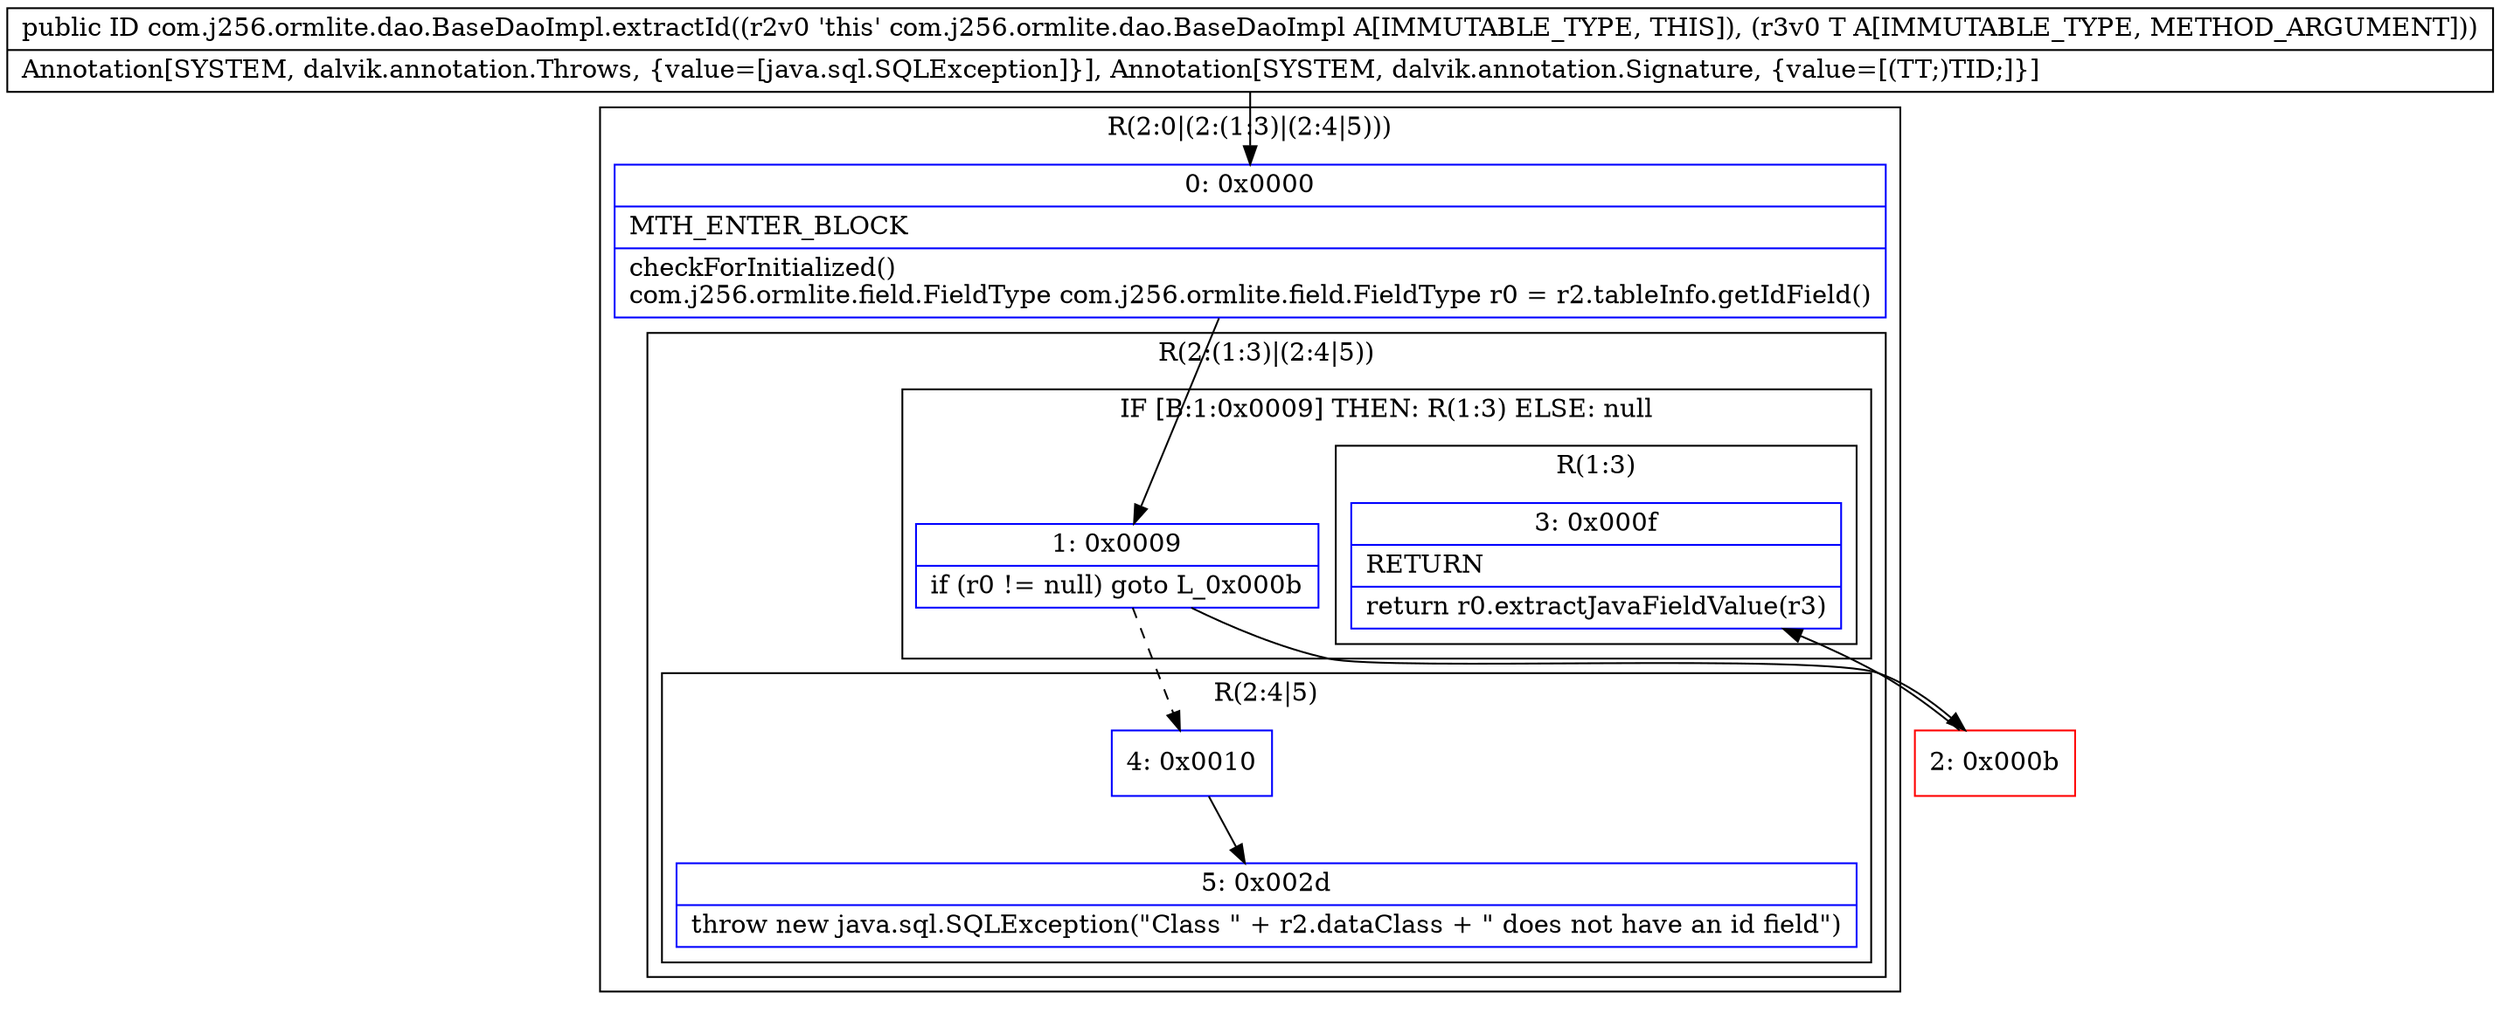 digraph "CFG forcom.j256.ormlite.dao.BaseDaoImpl.extractId(Ljava\/lang\/Object;)Ljava\/lang\/Object;" {
subgraph cluster_Region_1283693519 {
label = "R(2:0|(2:(1:3)|(2:4|5)))";
node [shape=record,color=blue];
Node_0 [shape=record,label="{0\:\ 0x0000|MTH_ENTER_BLOCK\l|checkForInitialized()\lcom.j256.ormlite.field.FieldType com.j256.ormlite.field.FieldType r0 = r2.tableInfo.getIdField()\l}"];
subgraph cluster_Region_244090621 {
label = "R(2:(1:3)|(2:4|5))";
node [shape=record,color=blue];
subgraph cluster_IfRegion_342989676 {
label = "IF [B:1:0x0009] THEN: R(1:3) ELSE: null";
node [shape=record,color=blue];
Node_1 [shape=record,label="{1\:\ 0x0009|if (r0 != null) goto L_0x000b\l}"];
subgraph cluster_Region_617550861 {
label = "R(1:3)";
node [shape=record,color=blue];
Node_3 [shape=record,label="{3\:\ 0x000f|RETURN\l|return r0.extractJavaFieldValue(r3)\l}"];
}
}
subgraph cluster_Region_263100076 {
label = "R(2:4|5)";
node [shape=record,color=blue];
Node_4 [shape=record,label="{4\:\ 0x0010}"];
Node_5 [shape=record,label="{5\:\ 0x002d|throw new java.sql.SQLException(\"Class \" + r2.dataClass + \" does not have an id field\")\l}"];
}
}
}
Node_2 [shape=record,color=red,label="{2\:\ 0x000b}"];
MethodNode[shape=record,label="{public ID com.j256.ormlite.dao.BaseDaoImpl.extractId((r2v0 'this' com.j256.ormlite.dao.BaseDaoImpl A[IMMUTABLE_TYPE, THIS]), (r3v0 T A[IMMUTABLE_TYPE, METHOD_ARGUMENT]))  | Annotation[SYSTEM, dalvik.annotation.Throws, \{value=[java.sql.SQLException]\}], Annotation[SYSTEM, dalvik.annotation.Signature, \{value=[(TT;)TID;]\}]\l}"];
MethodNode -> Node_0;
Node_0 -> Node_1;
Node_1 -> Node_2;
Node_1 -> Node_4[style=dashed];
Node_4 -> Node_5;
Node_2 -> Node_3;
}

